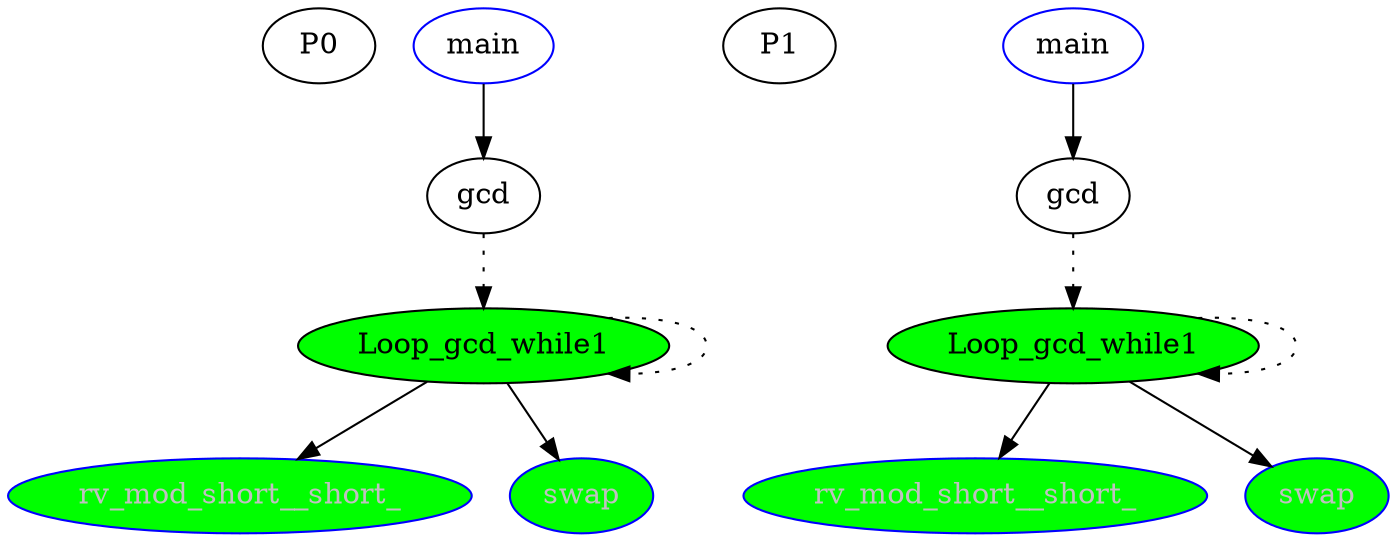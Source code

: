 digraph G{
subgraph G0{ 
side0[label = P0]
node[color = black];
rv_mod_short__short_0[label = "rv_mod_short__short_",fontcolor = "grey"];
main0[label = "main",fontcolor = "black"];
gcd0[label = "gcd",fontcolor = "black"];
swap0[label = "swap",fontcolor = "grey"];
Loop_gcd_while10[label = "Loop_gcd_while1",fontcolor = "black"];
rv_mod_short__short_0[shape = "ellipse", color = "blue", style = "filled", fillcolor = "green"]
main0[shape = "ellipse", color = "blue", style = "filled", fillcolor = "white"]
gcd0[shape = "ellipse",  style = "filled", fillcolor = "white"]
swap0[shape = "ellipse", color = "blue", style = "filled", fillcolor = "green"]
Loop_gcd_while10[shape = "ellipse",  style = "filled", fillcolor = "green"]
Loop_gcd_while10->rv_mod_short__short_0
main0->gcd0
Loop_gcd_while10->swap0
gcd0->Loop_gcd_while10[style = dotted]
Loop_gcd_while10->Loop_gcd_while10[style = dotted]
}
subgraph G1{ 
side1[label = P1]
node[color = black];
rv_mod_short__short_1[label = "rv_mod_short__short_",fontcolor = "grey"];
main1[label = "main",fontcolor = "black"];
gcd1[label = "gcd",fontcolor = "black"];
swap1[label = "swap",fontcolor = "grey"];
Loop_gcd_while11[label = "Loop_gcd_while1",fontcolor = "black"];
rv_mod_short__short_1[shape = "ellipse", color = "blue", style = "filled", fillcolor = "green"]
main1[shape = "ellipse", color = "blue", style = "filled", fillcolor = "white"]
gcd1[shape = "ellipse",  style = "filled", fillcolor = "white"]
swap1[shape = "ellipse", color = "blue", style = "filled", fillcolor = "green"]
Loop_gcd_while11[shape = "ellipse",  style = "filled", fillcolor = "green"]
Loop_gcd_while11->rv_mod_short__short_1
main1->gcd1
Loop_gcd_while11->swap1
gcd1->Loop_gcd_while11[style = dotted]
Loop_gcd_while11->Loop_gcd_while11[style = dotted]
}
}
